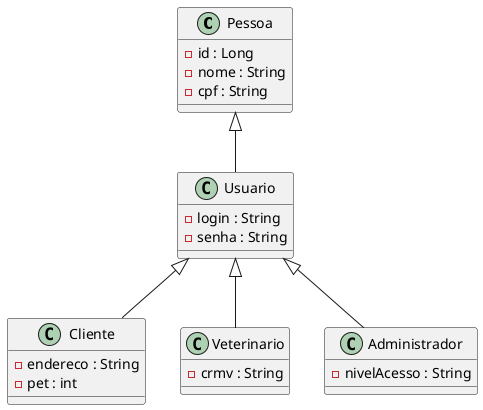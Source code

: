 @startuml
class Pessoa {
    -id : Long
    -nome : String
    -cpf : String
}

class Usuario {
    -login : String
    -senha : String
}

class Cliente {
    -endereco : String
    -pet : int
}

class Veterinario {
    -crmv : String
}

class Administrador {
    -nivelAcesso : String
}

Pessoa <|-- Usuario
Usuario <|-- Cliente
Usuario <|-- Veterinario
Usuario <|-- Administrador
@enduml
